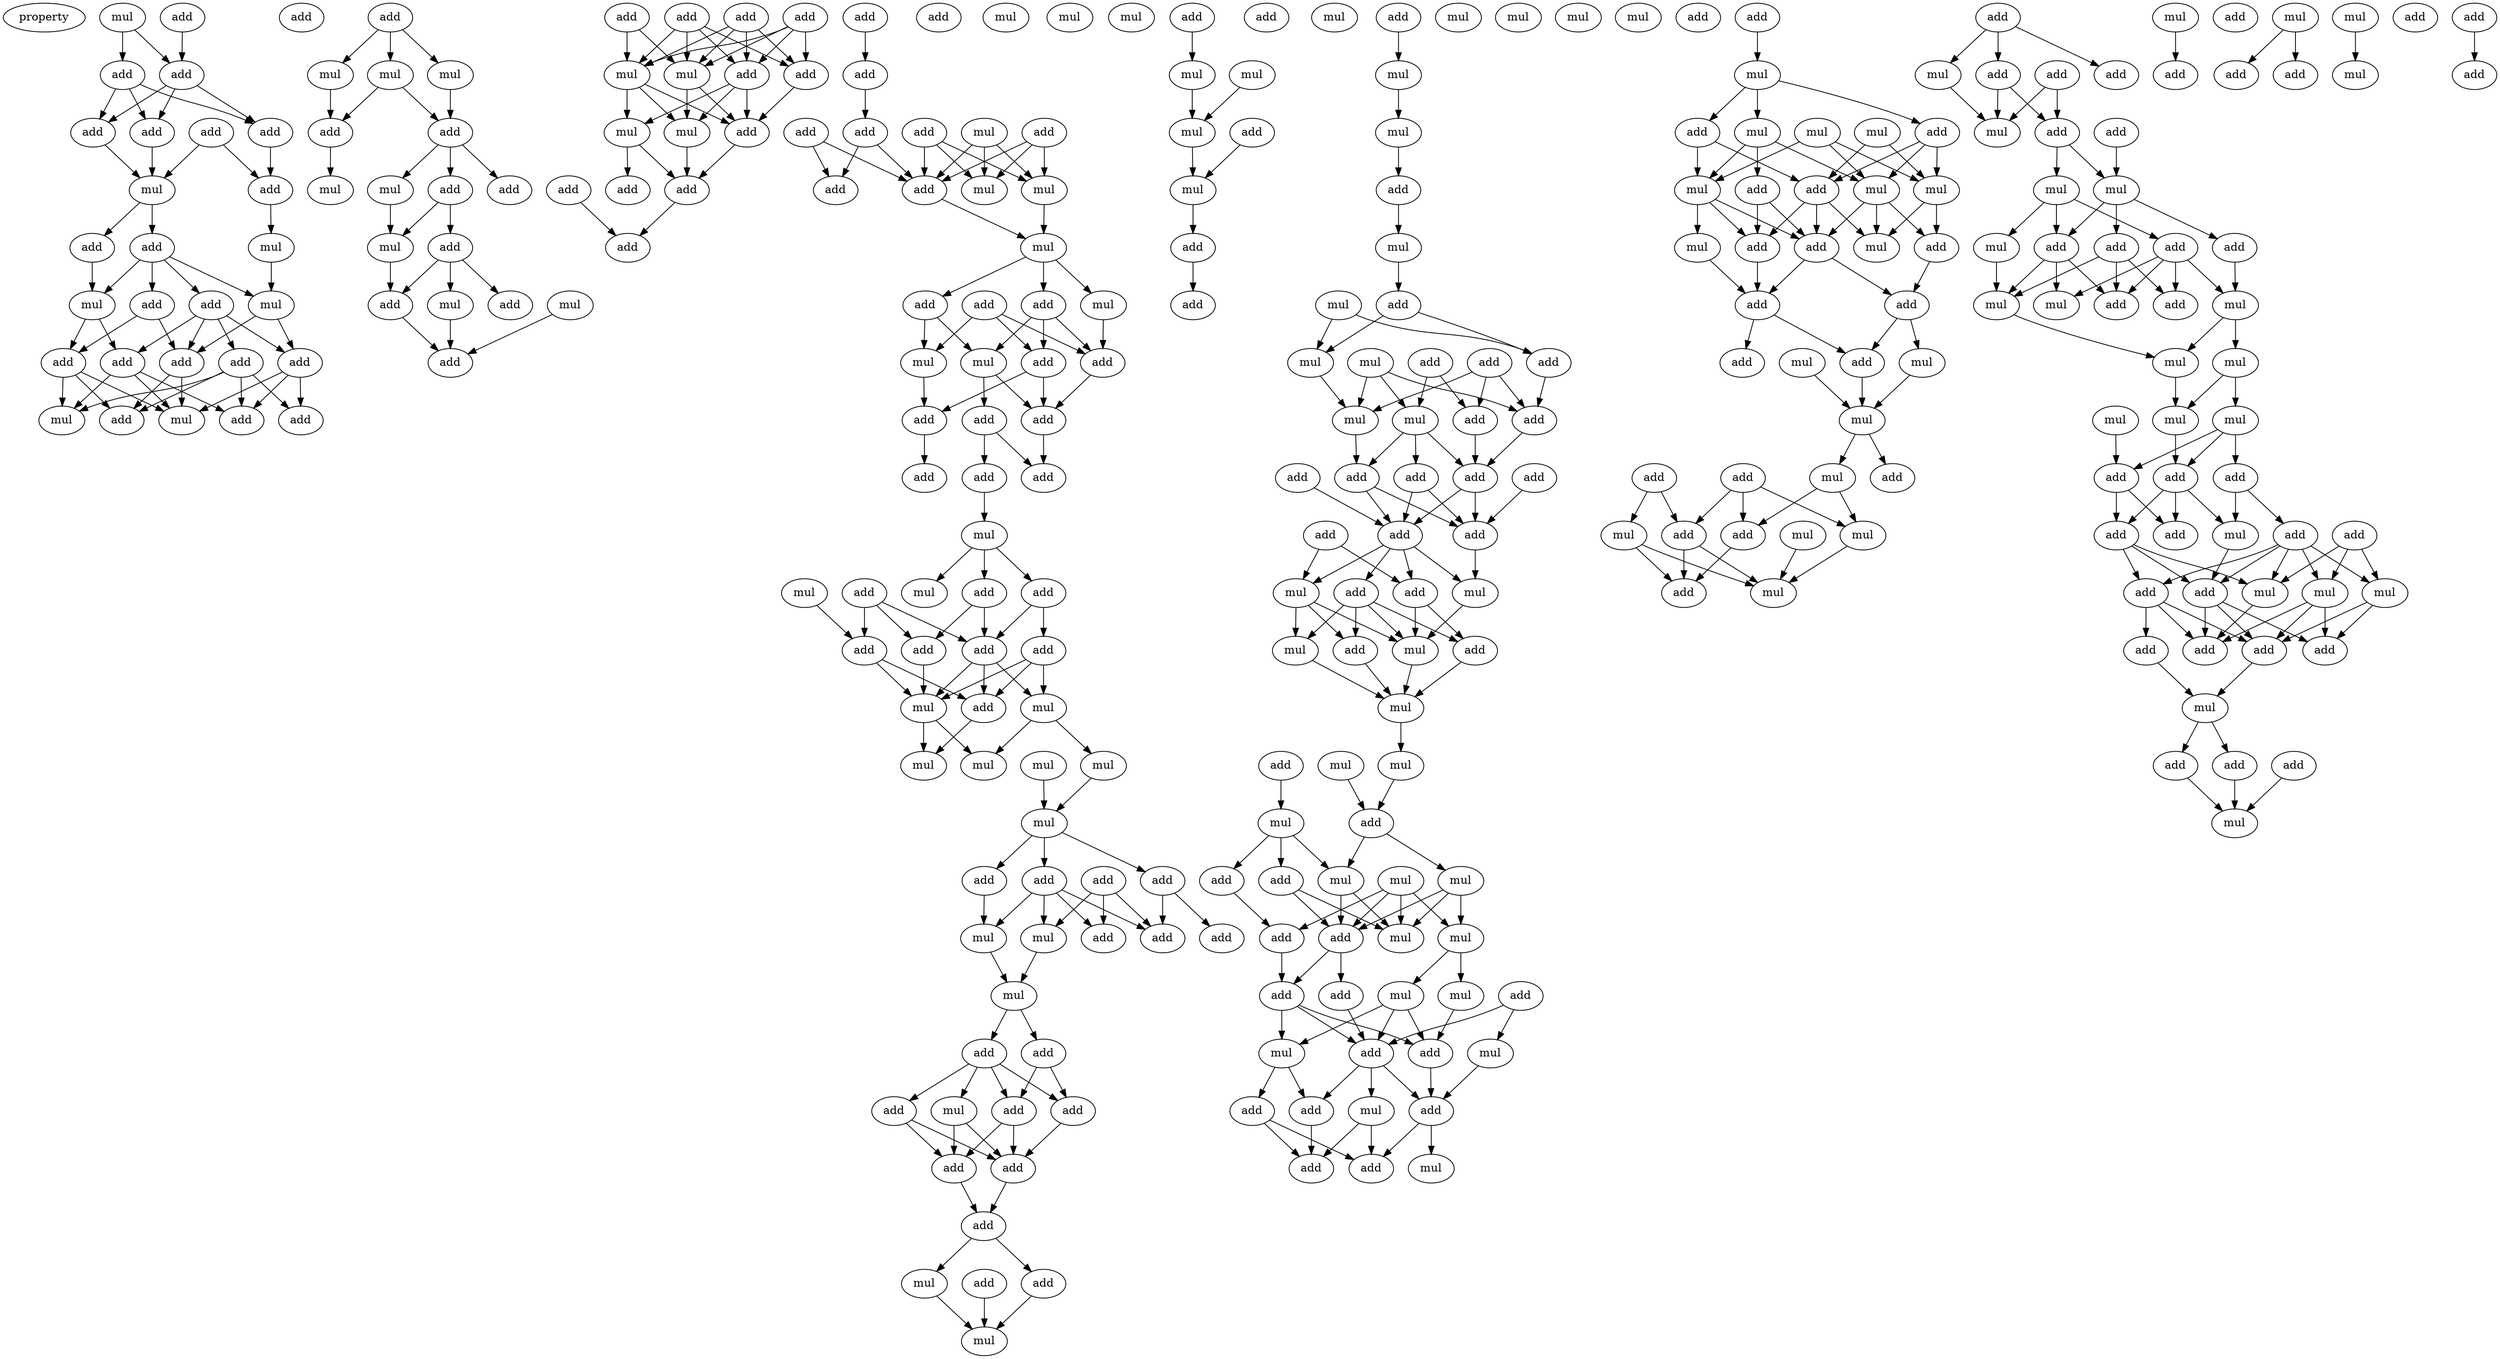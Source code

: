 digraph {
    node [fontcolor=black]
    property [mul=2,lf=1.9]
    0 [ label = add ];
    1 [ label = mul ];
    2 [ label = add ];
    3 [ label = add ];
    4 [ label = add ];
    5 [ label = add ];
    6 [ label = add ];
    7 [ label = add ];
    8 [ label = add ];
    9 [ label = add ];
    10 [ label = mul ];
    11 [ label = mul ];
    12 [ label = add ];
    13 [ label = add ];
    14 [ label = add ];
    15 [ label = mul ];
    16 [ label = mul ];
    17 [ label = add ];
    18 [ label = add ];
    19 [ label = add ];
    20 [ label = add ];
    21 [ label = add ];
    22 [ label = add ];
    23 [ label = add ];
    24 [ label = add ];
    25 [ label = mul ];
    26 [ label = mul ];
    27 [ label = add ];
    28 [ label = add ];
    29 [ label = mul ];
    30 [ label = mul ];
    31 [ label = mul ];
    32 [ label = add ];
    33 [ label = add ];
    34 [ label = mul ];
    35 [ label = mul ];
    36 [ label = add ];
    37 [ label = add ];
    38 [ label = mul ];
    39 [ label = add ];
    40 [ label = mul ];
    41 [ label = add ];
    42 [ label = mul ];
    43 [ label = add ];
    44 [ label = add ];
    45 [ label = add ];
    46 [ label = add ];
    47 [ label = add ];
    48 [ label = add ];
    49 [ label = add ];
    50 [ label = mul ];
    51 [ label = mul ];
    52 [ label = add ];
    53 [ label = mul ];
    54 [ label = mul ];
    55 [ label = add ];
    56 [ label = add ];
    57 [ label = add ];
    58 [ label = add ];
    59 [ label = add ];
    60 [ label = add ];
    61 [ label = add ];
    62 [ label = mul ];
    63 [ label = add ];
    64 [ label = add ];
    65 [ label = add ];
    66 [ label = add ];
    67 [ label = mul ];
    68 [ label = add ];
    69 [ label = add ];
    70 [ label = mul ];
    71 [ label = mul ];
    72 [ label = add ];
    73 [ label = add ];
    74 [ label = add ];
    75 [ label = mul ];
    76 [ label = add ];
    77 [ label = mul ];
    78 [ label = add ];
    79 [ label = add ];
    80 [ label = mul ];
    81 [ label = add ];
    82 [ label = add ];
    83 [ label = add ];
    84 [ label = add ];
    85 [ label = add ];
    86 [ label = add ];
    87 [ label = mul ];
    88 [ label = add ];
    89 [ label = add ];
    90 [ label = mul ];
    91 [ label = mul ];
    92 [ label = add ];
    93 [ label = add ];
    94 [ label = add ];
    95 [ label = add ];
    96 [ label = add ];
    97 [ label = mul ];
    98 [ label = mul ];
    99 [ label = add ];
    100 [ label = mul ];
    101 [ label = mul ];
    102 [ label = mul ];
    103 [ label = mul ];
    104 [ label = mul ];
    105 [ label = mul ];
    106 [ label = add ];
    107 [ label = add ];
    108 [ label = add ];
    109 [ label = add ];
    110 [ label = add ];
    111 [ label = add ];
    112 [ label = mul ];
    113 [ label = add ];
    114 [ label = mul ];
    115 [ label = mul ];
    116 [ label = add ];
    117 [ label = add ];
    118 [ label = add ];
    119 [ label = add ];
    120 [ label = add ];
    121 [ label = mul ];
    122 [ label = add ];
    123 [ label = add ];
    124 [ label = add ];
    125 [ label = mul ];
    126 [ label = add ];
    127 [ label = add ];
    128 [ label = mul ];
    129 [ label = mul ];
    130 [ label = mul ];
    131 [ label = add ];
    132 [ label = mul ];
    133 [ label = mul ];
    134 [ label = add ];
    135 [ label = mul ];
    136 [ label = add ];
    137 [ label = mul ];
    138 [ label = mul ];
    139 [ label = add ];
    140 [ label = add ];
    141 [ label = add ];
    142 [ label = mul ];
    143 [ label = mul ];
    144 [ label = mul ];
    145 [ label = mul ];
    146 [ label = mul ];
    147 [ label = mul ];
    148 [ label = add ];
    149 [ label = mul ];
    150 [ label = add ];
    151 [ label = mul ];
    152 [ label = mul ];
    153 [ label = add ];
    154 [ label = add ];
    155 [ label = add ];
    156 [ label = mul ];
    157 [ label = add ];
    158 [ label = mul ];
    159 [ label = add ];
    160 [ label = mul ];
    161 [ label = add ];
    162 [ label = add ];
    163 [ label = add ];
    164 [ label = add ];
    165 [ label = add ];
    166 [ label = add ];
    167 [ label = add ];
    168 [ label = add ];
    169 [ label = mul ];
    170 [ label = mul ];
    171 [ label = add ];
    172 [ label = add ];
    173 [ label = mul ];
    174 [ label = add ];
    175 [ label = mul ];
    176 [ label = add ];
    177 [ label = mul ];
    178 [ label = mul ];
    179 [ label = mul ];
    180 [ label = add ];
    181 [ label = add ];
    182 [ label = mul ];
    183 [ label = mul ];
    184 [ label = add ];
    185 [ label = mul ];
    186 [ label = mul ];
    187 [ label = add ];
    188 [ label = add ];
    189 [ label = add ];
    190 [ label = mul ];
    191 [ label = mul ];
    192 [ label = add ];
    193 [ label = add ];
    194 [ label = mul ];
    195 [ label = add ];
    196 [ label = mul ];
    197 [ label = add ];
    198 [ label = mul ];
    199 [ label = add ];
    200 [ label = mul ];
    201 [ label = mul ];
    202 [ label = add ];
    203 [ label = add ];
    204 [ label = add ];
    205 [ label = add ];
    206 [ label = add ];
    207 [ label = mul ];
    208 [ label = add ];
    209 [ label = add ];
    210 [ label = mul ];
    211 [ label = mul ];
    212 [ label = add ];
    213 [ label = add ];
    214 [ label = mul ];
    215 [ label = mul ];
    216 [ label = add ];
    217 [ label = mul ];
    218 [ label = add ];
    219 [ label = mul ];
    220 [ label = mul ];
    221 [ label = add ];
    222 [ label = mul ];
    223 [ label = mul ];
    224 [ label = add ];
    225 [ label = add ];
    226 [ label = add ];
    227 [ label = add ];
    228 [ label = add ];
    229 [ label = mul ];
    230 [ label = add ];
    231 [ label = mul ];
    232 [ label = mul ];
    233 [ label = add ];
    234 [ label = mul ];
    235 [ label = add ];
    236 [ label = add ];
    237 [ label = add ];
    238 [ label = mul ];
    239 [ label = mul ];
    240 [ label = mul ];
    241 [ label = add ];
    242 [ label = mul ];
    243 [ label = add ];
    244 [ label = add ];
    245 [ label = mul ];
    246 [ label = add ];
    247 [ label = add ];
    248 [ label = mul ];
    249 [ label = add ];
    250 [ label = add ];
    251 [ label = add ];
    252 [ label = mul ];
    253 [ label = add ];
    254 [ label = mul ];
    255 [ label = mul ];
    256 [ label = add ];
    257 [ label = mul ];
    258 [ label = add ];
    259 [ label = add ];
    260 [ label = add ];
    261 [ label = add ];
    262 [ label = mul ];
    263 [ label = mul ];
    264 [ label = mul ];
    265 [ label = add ];
    266 [ label = mul ];
    267 [ label = mul ];
    268 [ label = mul ];
    269 [ label = mul ];
    270 [ label = mul ];
    271 [ label = add ];
    272 [ label = add ];
    273 [ label = add ];
    274 [ label = mul ];
    275 [ label = add ];
    276 [ label = add ];
    277 [ label = add ];
    278 [ label = add ];
    279 [ label = mul ];
    280 [ label = add ];
    281 [ label = mul ];
    282 [ label = add ];
    283 [ label = mul ];
    284 [ label = add ];
    285 [ label = add ];
    286 [ label = add ];
    287 [ label = add ];
    288 [ label = mul ];
    289 [ label = add ];
    290 [ label = add ];
    291 [ label = add ];
    292 [ label = add ];
    293 [ label = mul ];
    294 [ label = mul ];
    295 [ label = add ];
    296 [ label = mul ];
    297 [ label = add ];
    298 [ label = add ];
    299 [ label = mul ];
    300 [ label = add ];
    301 [ label = add ];
    0 -> 4 [ name = 0 ];
    1 -> 3 [ name = 1 ];
    1 -> 4 [ name = 2 ];
    3 -> 5 [ name = 3 ];
    3 -> 6 [ name = 4 ];
    3 -> 8 [ name = 5 ];
    4 -> 5 [ name = 6 ];
    4 -> 6 [ name = 7 ];
    4 -> 8 [ name = 8 ];
    5 -> 10 [ name = 9 ];
    6 -> 10 [ name = 10 ];
    7 -> 9 [ name = 11 ];
    7 -> 10 [ name = 12 ];
    8 -> 9 [ name = 13 ];
    9 -> 11 [ name = 14 ];
    10 -> 12 [ name = 15 ];
    10 -> 13 [ name = 16 ];
    11 -> 16 [ name = 17 ];
    12 -> 14 [ name = 18 ];
    12 -> 15 [ name = 19 ];
    12 -> 16 [ name = 20 ];
    12 -> 17 [ name = 21 ];
    13 -> 15 [ name = 22 ];
    14 -> 19 [ name = 23 ];
    14 -> 22 [ name = 24 ];
    15 -> 19 [ name = 25 ];
    15 -> 20 [ name = 26 ];
    16 -> 21 [ name = 27 ];
    16 -> 22 [ name = 28 ];
    17 -> 18 [ name = 29 ];
    17 -> 20 [ name = 30 ];
    17 -> 21 [ name = 31 ];
    17 -> 22 [ name = 32 ];
    18 -> 23 [ name = 33 ];
    18 -> 24 [ name = 34 ];
    18 -> 25 [ name = 35 ];
    18 -> 27 [ name = 36 ];
    19 -> 23 [ name = 37 ];
    19 -> 25 [ name = 38 ];
    19 -> 26 [ name = 39 ];
    20 -> 24 [ name = 40 ];
    20 -> 25 [ name = 41 ];
    20 -> 26 [ name = 42 ];
    21 -> 24 [ name = 43 ];
    21 -> 26 [ name = 44 ];
    21 -> 27 [ name = 45 ];
    22 -> 23 [ name = 46 ];
    22 -> 26 [ name = 47 ];
    28 -> 29 [ name = 48 ];
    28 -> 30 [ name = 49 ];
    28 -> 31 [ name = 50 ];
    29 -> 32 [ name = 51 ];
    29 -> 33 [ name = 52 ];
    30 -> 32 [ name = 53 ];
    31 -> 33 [ name = 54 ];
    32 -> 35 [ name = 55 ];
    33 -> 34 [ name = 56 ];
    33 -> 36 [ name = 57 ];
    33 -> 37 [ name = 58 ];
    34 -> 38 [ name = 59 ];
    36 -> 38 [ name = 60 ];
    36 -> 39 [ name = 61 ];
    38 -> 41 [ name = 62 ];
    39 -> 40 [ name = 63 ];
    39 -> 41 [ name = 64 ];
    39 -> 43 [ name = 65 ];
    40 -> 44 [ name = 66 ];
    41 -> 44 [ name = 67 ];
    42 -> 44 [ name = 68 ];
    45 -> 49 [ name = 69 ];
    45 -> 50 [ name = 70 ];
    45 -> 51 [ name = 71 ];
    45 -> 52 [ name = 72 ];
    46 -> 49 [ name = 73 ];
    46 -> 50 [ name = 74 ];
    46 -> 51 [ name = 75 ];
    46 -> 52 [ name = 76 ];
    47 -> 50 [ name = 77 ];
    47 -> 51 [ name = 78 ];
    48 -> 49 [ name = 79 ];
    48 -> 50 [ name = 80 ];
    48 -> 51 [ name = 81 ];
    48 -> 52 [ name = 82 ];
    49 -> 55 [ name = 83 ];
    50 -> 54 [ name = 84 ];
    50 -> 55 [ name = 85 ];
    51 -> 53 [ name = 86 ];
    51 -> 54 [ name = 87 ];
    51 -> 55 [ name = 88 ];
    52 -> 53 [ name = 89 ];
    52 -> 54 [ name = 90 ];
    52 -> 55 [ name = 91 ];
    53 -> 57 [ name = 92 ];
    53 -> 58 [ name = 93 ];
    54 -> 58 [ name = 94 ];
    55 -> 58 [ name = 95 ];
    56 -> 59 [ name = 96 ];
    58 -> 59 [ name = 97 ];
    60 -> 61 [ name = 98 ];
    61 -> 65 [ name = 99 ];
    62 -> 67 [ name = 100 ];
    62 -> 69 [ name = 101 ];
    62 -> 70 [ name = 102 ];
    63 -> 68 [ name = 103 ];
    63 -> 69 [ name = 104 ];
    64 -> 67 [ name = 105 ];
    64 -> 69 [ name = 106 ];
    64 -> 70 [ name = 107 ];
    65 -> 68 [ name = 108 ];
    65 -> 69 [ name = 109 ];
    66 -> 67 [ name = 110 ];
    66 -> 69 [ name = 111 ];
    66 -> 70 [ name = 112 ];
    69 -> 71 [ name = 113 ];
    70 -> 71 [ name = 114 ];
    71 -> 73 [ name = 115 ];
    71 -> 74 [ name = 116 ];
    71 -> 75 [ name = 117 ];
    73 -> 77 [ name = 118 ];
    73 -> 80 [ name = 119 ];
    74 -> 77 [ name = 120 ];
    74 -> 78 [ name = 121 ];
    74 -> 79 [ name = 122 ];
    75 -> 79 [ name = 123 ];
    76 -> 78 [ name = 124 ];
    76 -> 79 [ name = 125 ];
    76 -> 80 [ name = 126 ];
    77 -> 81 [ name = 127 ];
    77 -> 82 [ name = 128 ];
    78 -> 82 [ name = 129 ];
    78 -> 83 [ name = 130 ];
    79 -> 82 [ name = 131 ];
    80 -> 83 [ name = 132 ];
    81 -> 84 [ name = 133 ];
    81 -> 85 [ name = 134 ];
    82 -> 84 [ name = 135 ];
    83 -> 86 [ name = 136 ];
    85 -> 87 [ name = 137 ];
    87 -> 88 [ name = 138 ];
    87 -> 89 [ name = 139 ];
    87 -> 91 [ name = 140 ];
    88 -> 94 [ name = 141 ];
    88 -> 95 [ name = 142 ];
    89 -> 94 [ name = 143 ];
    89 -> 96 [ name = 144 ];
    90 -> 93 [ name = 145 ];
    92 -> 93 [ name = 146 ];
    92 -> 94 [ name = 147 ];
    92 -> 96 [ name = 148 ];
    93 -> 97 [ name = 149 ];
    93 -> 99 [ name = 150 ];
    94 -> 97 [ name = 151 ];
    94 -> 98 [ name = 152 ];
    94 -> 99 [ name = 153 ];
    95 -> 97 [ name = 154 ];
    95 -> 98 [ name = 155 ];
    95 -> 99 [ name = 156 ];
    96 -> 97 [ name = 157 ];
    97 -> 100 [ name = 158 ];
    97 -> 102 [ name = 159 ];
    98 -> 102 [ name = 160 ];
    98 -> 104 [ name = 161 ];
    99 -> 100 [ name = 162 ];
    101 -> 105 [ name = 163 ];
    104 -> 105 [ name = 164 ];
    105 -> 106 [ name = 165 ];
    105 -> 107 [ name = 166 ];
    105 -> 108 [ name = 167 ];
    106 -> 110 [ name = 168 ];
    106 -> 112 [ name = 169 ];
    106 -> 113 [ name = 170 ];
    106 -> 114 [ name = 171 ];
    107 -> 111 [ name = 172 ];
    107 -> 113 [ name = 173 ];
    108 -> 112 [ name = 174 ];
    109 -> 110 [ name = 175 ];
    109 -> 113 [ name = 176 ];
    109 -> 114 [ name = 177 ];
    112 -> 115 [ name = 178 ];
    114 -> 115 [ name = 179 ];
    115 -> 116 [ name = 180 ];
    115 -> 117 [ name = 181 ];
    116 -> 119 [ name = 182 ];
    116 -> 120 [ name = 183 ];
    117 -> 118 [ name = 184 ];
    117 -> 119 [ name = 185 ];
    117 -> 120 [ name = 186 ];
    117 -> 121 [ name = 187 ];
    118 -> 122 [ name = 188 ];
    118 -> 123 [ name = 189 ];
    119 -> 123 [ name = 190 ];
    120 -> 122 [ name = 191 ];
    120 -> 123 [ name = 192 ];
    121 -> 122 [ name = 193 ];
    121 -> 123 [ name = 194 ];
    122 -> 124 [ name = 195 ];
    123 -> 124 [ name = 196 ];
    124 -> 126 [ name = 197 ];
    124 -> 128 [ name = 198 ];
    126 -> 129 [ name = 199 ];
    127 -> 129 [ name = 200 ];
    128 -> 129 [ name = 201 ];
    131 -> 132 [ name = 202 ];
    132 -> 137 [ name = 203 ];
    133 -> 137 [ name = 204 ];
    136 -> 138 [ name = 205 ];
    137 -> 138 [ name = 206 ];
    138 -> 139 [ name = 207 ];
    139 -> 141 [ name = 208 ];
    140 -> 144 [ name = 209 ];
    144 -> 147 [ name = 210 ];
    147 -> 148 [ name = 211 ];
    148 -> 149 [ name = 212 ];
    149 -> 150 [ name = 213 ];
    150 -> 154 [ name = 214 ];
    150 -> 156 [ name = 215 ];
    151 -> 154 [ name = 216 ];
    151 -> 156 [ name = 217 ];
    152 -> 158 [ name = 218 ];
    152 -> 159 [ name = 219 ];
    152 -> 160 [ name = 220 ];
    153 -> 157 [ name = 221 ];
    153 -> 160 [ name = 222 ];
    154 -> 159 [ name = 223 ];
    155 -> 157 [ name = 224 ];
    155 -> 158 [ name = 225 ];
    155 -> 159 [ name = 226 ];
    156 -> 158 [ name = 227 ];
    157 -> 163 [ name = 228 ];
    158 -> 165 [ name = 229 ];
    159 -> 163 [ name = 230 ];
    160 -> 161 [ name = 231 ];
    160 -> 163 [ name = 232 ];
    160 -> 165 [ name = 233 ];
    161 -> 166 [ name = 234 ];
    161 -> 167 [ name = 235 ];
    162 -> 167 [ name = 236 ];
    163 -> 166 [ name = 237 ];
    163 -> 167 [ name = 238 ];
    164 -> 166 [ name = 239 ];
    165 -> 166 [ name = 240 ];
    165 -> 167 [ name = 241 ];
    166 -> 170 [ name = 242 ];
    167 -> 169 [ name = 243 ];
    167 -> 170 [ name = 244 ];
    167 -> 171 [ name = 245 ];
    167 -> 172 [ name = 246 ];
    168 -> 169 [ name = 247 ];
    168 -> 171 [ name = 248 ];
    169 -> 173 [ name = 249 ];
    169 -> 175 [ name = 250 ];
    169 -> 176 [ name = 251 ];
    170 -> 173 [ name = 252 ];
    171 -> 173 [ name = 253 ];
    171 -> 174 [ name = 254 ];
    172 -> 173 [ name = 255 ];
    172 -> 174 [ name = 256 ];
    172 -> 175 [ name = 257 ];
    172 -> 176 [ name = 258 ];
    173 -> 177 [ name = 259 ];
    174 -> 177 [ name = 260 ];
    175 -> 177 [ name = 261 ];
    176 -> 177 [ name = 262 ];
    177 -> 178 [ name = 263 ];
    178 -> 181 [ name = 264 ];
    179 -> 181 [ name = 265 ];
    180 -> 182 [ name = 266 ];
    181 -> 183 [ name = 267 ];
    181 -> 186 [ name = 268 ];
    182 -> 183 [ name = 269 ];
    182 -> 184 [ name = 270 ];
    182 -> 187 [ name = 271 ];
    183 -> 189 [ name = 272 ];
    183 -> 190 [ name = 273 ];
    184 -> 188 [ name = 274 ];
    185 -> 188 [ name = 275 ];
    185 -> 189 [ name = 276 ];
    185 -> 190 [ name = 277 ];
    185 -> 191 [ name = 278 ];
    186 -> 189 [ name = 279 ];
    186 -> 190 [ name = 280 ];
    186 -> 191 [ name = 281 ];
    187 -> 189 [ name = 282 ];
    187 -> 190 [ name = 283 ];
    188 -> 195 [ name = 284 ];
    189 -> 192 [ name = 285 ];
    189 -> 195 [ name = 286 ];
    191 -> 194 [ name = 287 ];
    191 -> 196 [ name = 288 ];
    192 -> 199 [ name = 289 ];
    193 -> 199 [ name = 290 ];
    193 -> 200 [ name = 291 ];
    194 -> 197 [ name = 292 ];
    195 -> 197 [ name = 293 ];
    195 -> 198 [ name = 294 ];
    195 -> 199 [ name = 295 ];
    196 -> 197 [ name = 296 ];
    196 -> 198 [ name = 297 ];
    196 -> 199 [ name = 298 ];
    197 -> 204 [ name = 299 ];
    198 -> 202 [ name = 300 ];
    198 -> 203 [ name = 301 ];
    199 -> 201 [ name = 302 ];
    199 -> 203 [ name = 303 ];
    199 -> 204 [ name = 304 ];
    200 -> 204 [ name = 305 ];
    201 -> 205 [ name = 306 ];
    201 -> 206 [ name = 307 ];
    202 -> 205 [ name = 308 ];
    202 -> 206 [ name = 309 ];
    203 -> 205 [ name = 310 ];
    204 -> 206 [ name = 311 ];
    204 -> 207 [ name = 312 ];
    209 -> 210 [ name = 313 ];
    210 -> 211 [ name = 314 ];
    210 -> 212 [ name = 315 ];
    210 -> 213 [ name = 316 ];
    211 -> 216 [ name = 317 ];
    211 -> 217 [ name = 318 ];
    211 -> 220 [ name = 319 ];
    212 -> 217 [ name = 320 ];
    212 -> 218 [ name = 321 ];
    213 -> 218 [ name = 322 ];
    213 -> 219 [ name = 323 ];
    213 -> 220 [ name = 324 ];
    214 -> 217 [ name = 325 ];
    214 -> 219 [ name = 326 ];
    214 -> 220 [ name = 327 ];
    215 -> 218 [ name = 328 ];
    215 -> 219 [ name = 329 ];
    216 -> 221 [ name = 330 ];
    216 -> 224 [ name = 331 ];
    217 -> 221 [ name = 332 ];
    217 -> 223 [ name = 333 ];
    217 -> 224 [ name = 334 ];
    218 -> 221 [ name = 335 ];
    218 -> 222 [ name = 336 ];
    218 -> 224 [ name = 337 ];
    219 -> 222 [ name = 338 ];
    219 -> 225 [ name = 339 ];
    220 -> 221 [ name = 340 ];
    220 -> 222 [ name = 341 ];
    220 -> 225 [ name = 342 ];
    221 -> 226 [ name = 343 ];
    221 -> 227 [ name = 344 ];
    223 -> 226 [ name = 345 ];
    224 -> 226 [ name = 346 ];
    225 -> 227 [ name = 347 ];
    226 -> 228 [ name = 348 ];
    226 -> 230 [ name = 349 ];
    227 -> 228 [ name = 350 ];
    227 -> 231 [ name = 351 ];
    228 -> 232 [ name = 352 ];
    229 -> 232 [ name = 353 ];
    231 -> 232 [ name = 354 ];
    232 -> 234 [ name = 355 ];
    232 -> 235 [ name = 356 ];
    233 -> 237 [ name = 357 ];
    233 -> 238 [ name = 358 ];
    233 -> 241 [ name = 359 ];
    234 -> 238 [ name = 360 ];
    234 -> 241 [ name = 361 ];
    236 -> 237 [ name = 362 ];
    236 -> 240 [ name = 363 ];
    237 -> 242 [ name = 364 ];
    237 -> 243 [ name = 365 ];
    238 -> 242 [ name = 366 ];
    239 -> 242 [ name = 367 ];
    240 -> 242 [ name = 368 ];
    240 -> 243 [ name = 369 ];
    241 -> 243 [ name = 370 ];
    244 -> 245 [ name = 371 ];
    244 -> 246 [ name = 372 ];
    244 -> 247 [ name = 373 ];
    245 -> 252 [ name = 374 ];
    246 -> 252 [ name = 375 ];
    246 -> 253 [ name = 376 ];
    248 -> 251 [ name = 377 ];
    249 -> 252 [ name = 378 ];
    249 -> 253 [ name = 379 ];
    250 -> 254 [ name = 380 ];
    253 -> 254 [ name = 381 ];
    253 -> 255 [ name = 382 ];
    254 -> 256 [ name = 383 ];
    254 -> 259 [ name = 384 ];
    254 -> 260 [ name = 385 ];
    255 -> 257 [ name = 386 ];
    255 -> 258 [ name = 387 ];
    255 -> 259 [ name = 388 ];
    256 -> 261 [ name = 389 ];
    256 -> 263 [ name = 390 ];
    256 -> 265 [ name = 391 ];
    257 -> 263 [ name = 392 ];
    258 -> 261 [ name = 393 ];
    258 -> 262 [ name = 394 ];
    258 -> 264 [ name = 395 ];
    258 -> 265 [ name = 396 ];
    259 -> 262 [ name = 397 ];
    259 -> 263 [ name = 398 ];
    259 -> 265 [ name = 399 ];
    260 -> 264 [ name = 400 ];
    263 -> 267 [ name = 401 ];
    264 -> 266 [ name = 402 ];
    264 -> 267 [ name = 403 ];
    266 -> 268 [ name = 404 ];
    266 -> 269 [ name = 405 ];
    267 -> 268 [ name = 406 ];
    268 -> 271 [ name = 407 ];
    269 -> 271 [ name = 408 ];
    269 -> 272 [ name = 409 ];
    269 -> 273 [ name = 410 ];
    270 -> 273 [ name = 411 ];
    271 -> 274 [ name = 412 ];
    271 -> 275 [ name = 413 ];
    271 -> 276 [ name = 414 ];
    272 -> 274 [ name = 415 ];
    272 -> 278 [ name = 416 ];
    273 -> 275 [ name = 417 ];
    273 -> 276 [ name = 418 ];
    274 -> 280 [ name = 419 ];
    275 -> 280 [ name = 420 ];
    275 -> 282 [ name = 421 ];
    275 -> 283 [ name = 422 ];
    277 -> 279 [ name = 423 ];
    277 -> 281 [ name = 424 ];
    277 -> 283 [ name = 425 ];
    278 -> 279 [ name = 426 ];
    278 -> 280 [ name = 427 ];
    278 -> 281 [ name = 428 ];
    278 -> 282 [ name = 429 ];
    278 -> 283 [ name = 430 ];
    279 -> 284 [ name = 431 ];
    279 -> 285 [ name = 432 ];
    279 -> 287 [ name = 433 ];
    280 -> 284 [ name = 434 ];
    280 -> 285 [ name = 435 ];
    280 -> 287 [ name = 436 ];
    281 -> 285 [ name = 437 ];
    281 -> 287 [ name = 438 ];
    282 -> 284 [ name = 439 ];
    282 -> 286 [ name = 440 ];
    282 -> 287 [ name = 441 ];
    283 -> 284 [ name = 442 ];
    286 -> 288 [ name = 443 ];
    287 -> 288 [ name = 444 ];
    288 -> 290 [ name = 445 ];
    288 -> 292 [ name = 446 ];
    289 -> 293 [ name = 447 ];
    290 -> 293 [ name = 448 ];
    292 -> 293 [ name = 449 ];
    294 -> 295 [ name = 450 ];
    294 -> 298 [ name = 451 ];
    296 -> 299 [ name = 452 ];
    300 -> 301 [ name = 453 ];
}
